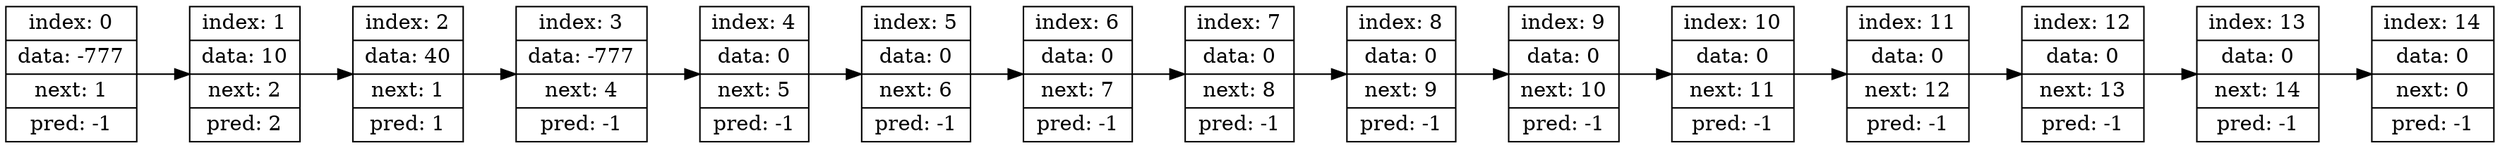 digraph G{
  rankdir=LR;
  0 [shape=record, label=" index: 0 | data: -777| next: 1| pred: -1"];
  1 [shape=record, label=" index: 1 | data: 10| next: 2| pred: 2"];
  2 [shape=record, label=" index: 2 | data: 40| next: 1| pred: 1"];
  3 [shape=record, label=" index: 3 | data: -777| next: 4| pred: -1"];
  4 [shape=record, label=" index: 4 | data: 0| next: 5| pred: -1"];
  5 [shape=record, label=" index: 5 | data: 0| next: 6| pred: -1"];
  6 [shape=record, label=" index: 6 | data: 0| next: 7| pred: -1"];
  7 [shape=record, label=" index: 7 | data: 0| next: 8| pred: -1"];
  8 [shape=record, label=" index: 8 | data: 0| next: 9| pred: -1"];
  9 [shape=record, label=" index: 9 | data: 0| next: 10| pred: -1"];
  10 [shape=record, label=" index: 10 | data: 0| next: 11| pred: -1"];
  11 [shape=record, label=" index: 11 | data: 0| next: 12| pred: -1"];
  12 [shape=record, label=" index: 12 | data: 0| next: 13| pred: -1"];
  13 [shape=record, label=" index: 13 | data: 0| next: 14| pred: -1"];
  14 [shape=record, label=" index: 14 | data: 0| next: 0| pred: -1"];
  0 -> 1 -> 2 -> 3 -> 4 -> 5 -> 6 -> 7 -> 8 -> 9 -> 10 -> 11 -> 12 -> 13 -> 14;
}
